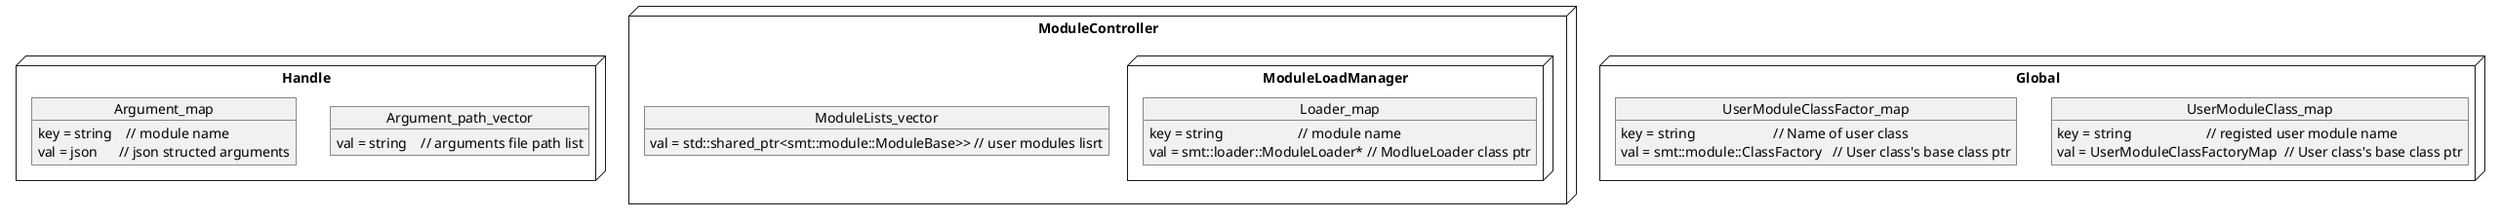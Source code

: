 @startuml Data Struct v0.0.1

node "Handle"{
    object Argument_path_vector{
        val = string    // arguments file path list
    }

    object Argument_map{
        key = string    // module name
        val = json      // json structed arguments
    }
}

node "ModuleController"{
    object ModuleLists_vector{
        val = std::shared_ptr<smt::module::ModuleBase>> // user modules lisrt 
    }

    node "ModuleLoadManager"{
        object Loader_map{
            key = string                     // module name
            val = smt::loader::ModuleLoader* // ModlueLoader class ptr
        }
    }

}

node "Global"{
    object UserModuleClass_map{
        key = string                     // registed user module name
        val = UserModuleClassFactoryMap  // User class's base class ptr
    }

    object UserModuleClassFactor_map{
        key = string                      // Name of user class 
        val = smt::module::ClassFactory   // User class's base class ptr
    }
}

@enduml